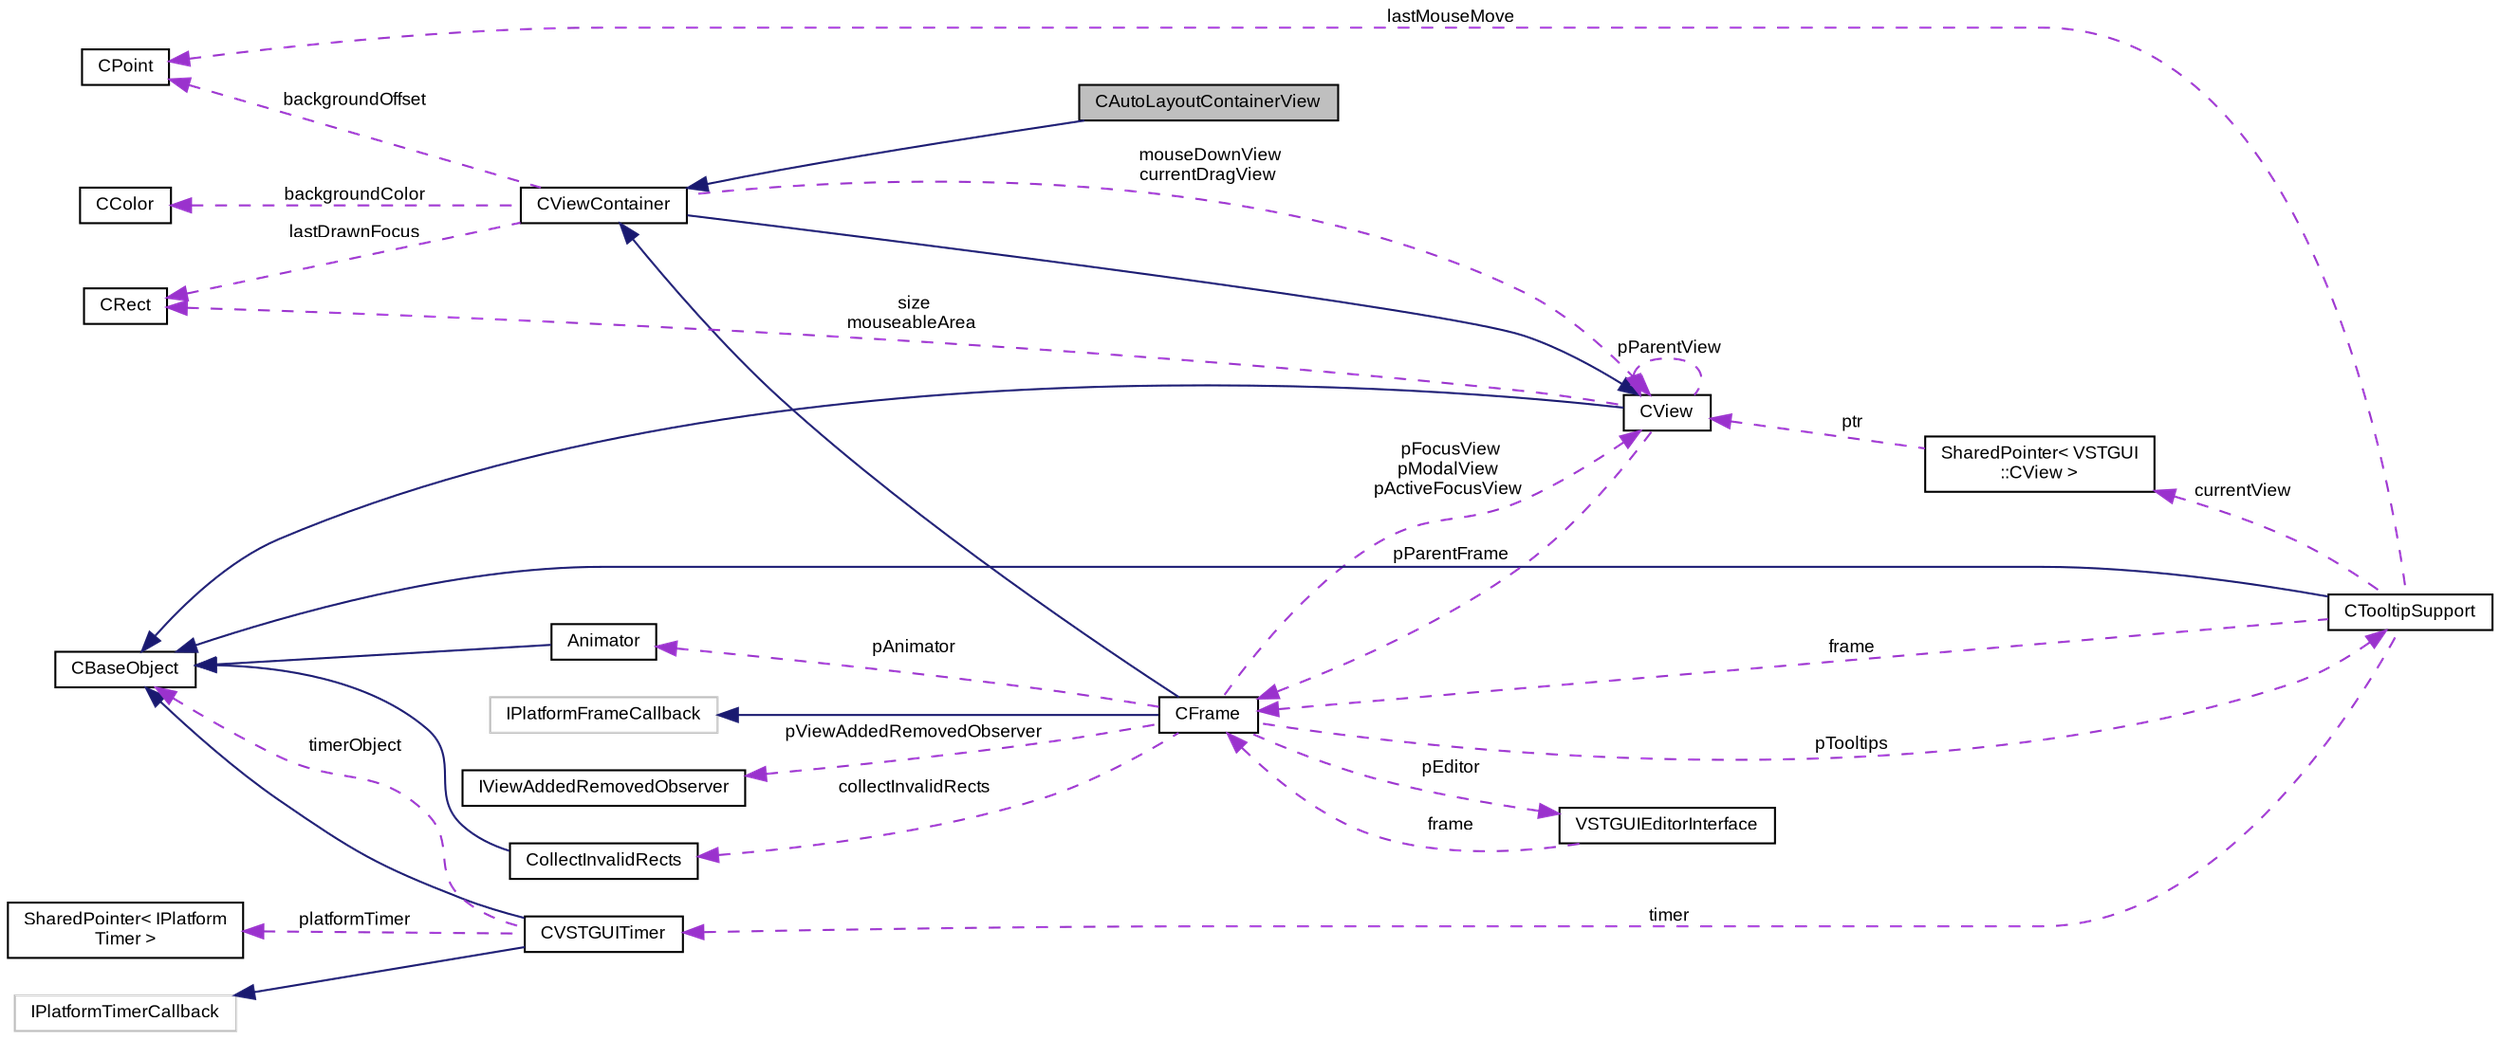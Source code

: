digraph "CAutoLayoutContainerView"
{
  bgcolor="transparent";
  edge [fontname="Arial",fontsize="9",labelfontname="Arial",labelfontsize="9"];
  node [fontname="Arial",fontsize="9",shape=record];
  rankdir="LR";
  Node1 [label="CAutoLayoutContainerView",height=0.2,width=0.4,color="black", fillcolor="grey75", style="filled" fontcolor="black"];
  Node2 -> Node1 [dir="back",color="midnightblue",fontsize="9",style="solid",fontname="Arial"];
  Node2 [label="CViewContainer",height=0.2,width=0.4,color="black",URL="$class_v_s_t_g_u_i_1_1_c_view_container.html",tooltip="Container Class of CView objects. "];
  Node3 -> Node2 [dir="back",color="midnightblue",fontsize="9",style="solid",fontname="Arial"];
  Node3 [label="CView",height=0.2,width=0.4,color="black",URL="$class_v_s_t_g_u_i_1_1_c_view.html",tooltip="Base Class of all view objects. "];
  Node4 -> Node3 [dir="back",color="midnightblue",fontsize="9",style="solid",fontname="Arial"];
  Node4 [label="CBaseObject",height=0.2,width=0.4,color="black",URL="$class_v_s_t_g_u_i_1_1_c_base_object.html",tooltip="Base Object with reference counter. "];
  Node5 -> Node3 [dir="back",color="darkorchid3",fontsize="9",style="dashed",label=" pParentFrame" ,fontname="Arial"];
  Node5 [label="CFrame",height=0.2,width=0.4,color="black",URL="$class_v_s_t_g_u_i_1_1_c_frame.html",tooltip="The CFrame is the parent container of all views. "];
  Node2 -> Node5 [dir="back",color="midnightblue",fontsize="9",style="solid",fontname="Arial"];
  Node6 -> Node5 [dir="back",color="midnightblue",fontsize="9",style="solid",fontname="Arial"];
  Node6 [label="IPlatformFrameCallback",height=0.2,width=0.4,color="grey75"];
  Node7 -> Node5 [dir="back",color="darkorchid3",fontsize="9",style="dashed",label=" pViewAddedRemovedObserver" ,fontname="Arial"];
  Node7 [label="IViewAddedRemovedObserver",height=0.2,width=0.4,color="black",URL="$class_v_s_t_g_u_i_1_1_i_view_added_removed_observer.html",tooltip="view added removed observer interface for CFrame "];
  Node3 -> Node5 [dir="back",color="darkorchid3",fontsize="9",style="dashed",label=" pFocusView\npModalView\npActiveFocusView" ,fontname="Arial"];
  Node8 -> Node5 [dir="back",color="darkorchid3",fontsize="9",style="dashed",label=" collectInvalidRects" ,fontname="Arial"];
  Node8 [label="CollectInvalidRects",height=0.2,width=0.4,color="black",URL="$struct_v_s_t_g_u_i_1_1_c_frame_1_1_collect_invalid_rects.html"];
  Node4 -> Node8 [dir="back",color="midnightblue",fontsize="9",style="solid",fontname="Arial"];
  Node9 -> Node5 [dir="back",color="darkorchid3",fontsize="9",style="dashed",label=" pAnimator" ,fontname="Arial"];
  Node9 [label="Animator",height=0.2,width=0.4,color="black",URL="$class_v_s_t_g_u_i_1_1_animation_1_1_animator.html",tooltip="Animation runner. "];
  Node4 -> Node9 [dir="back",color="midnightblue",fontsize="9",style="solid",fontname="Arial"];
  Node10 -> Node5 [dir="back",color="darkorchid3",fontsize="9",style="dashed",label=" pTooltips" ,fontname="Arial"];
  Node10 [label="CTooltipSupport",height=0.2,width=0.4,color="black",URL="$class_v_s_t_g_u_i_1_1_c_tooltip_support.html",tooltip="Generic Tooltip Support class. "];
  Node4 -> Node10 [dir="back",color="midnightblue",fontsize="9",style="solid",fontname="Arial"];
  Node5 -> Node10 [dir="back",color="darkorchid3",fontsize="9",style="dashed",label=" frame" ,fontname="Arial"];
  Node11 -> Node10 [dir="back",color="darkorchid3",fontsize="9",style="dashed",label=" lastMouseMove" ,fontname="Arial"];
  Node11 [label="CPoint",height=0.2,width=0.4,color="black",URL="$struct_v_s_t_g_u_i_1_1_c_point.html",tooltip="Point structure. "];
  Node12 -> Node10 [dir="back",color="darkorchid3",fontsize="9",style="dashed",label=" timer" ,fontname="Arial"];
  Node12 [label="CVSTGUITimer",height=0.2,width=0.4,color="black",URL="$class_v_s_t_g_u_i_1_1_c_v_s_t_g_u_i_timer.html",tooltip="A timer class, which posts timer messages to CBaseObjects or calls a lambda function (c++11 only)..."];
  Node4 -> Node12 [dir="back",color="midnightblue",fontsize="9",style="solid",fontname="Arial"];
  Node13 -> Node12 [dir="back",color="midnightblue",fontsize="9",style="solid",fontname="Arial"];
  Node13 [label="IPlatformTimerCallback",height=0.2,width=0.4,color="grey75"];
  Node4 -> Node12 [dir="back",color="darkorchid3",fontsize="9",style="dashed",label=" timerObject" ,fontname="Arial"];
  Node14 -> Node12 [dir="back",color="darkorchid3",fontsize="9",style="dashed",label=" platformTimer" ,fontname="Arial"];
  Node14 [label="SharedPointer\< IPlatform\lTimer \>",height=0.2,width=0.4,color="black",URL="$class_v_s_t_g_u_i_1_1_shared_pointer.html"];
  Node15 -> Node10 [dir="back",color="darkorchid3",fontsize="9",style="dashed",label=" currentView" ,fontname="Arial"];
  Node15 [label="SharedPointer\< VSTGUI\l::CView \>",height=0.2,width=0.4,color="black",URL="$class_v_s_t_g_u_i_1_1_shared_pointer.html"];
  Node3 -> Node15 [dir="back",color="darkorchid3",fontsize="9",style="dashed",label=" ptr" ,fontname="Arial"];
  Node16 -> Node5 [dir="back",color="darkorchid3",fontsize="9",style="dashed",label=" pEditor" ,fontname="Arial"];
  Node16 [label="VSTGUIEditorInterface",height=0.2,width=0.4,color="black",URL="$class_v_s_t_g_u_i_1_1_v_s_t_g_u_i_editor_interface.html"];
  Node5 -> Node16 [dir="back",color="darkorchid3",fontsize="9",style="dashed",label=" frame" ,fontname="Arial"];
  Node3 -> Node3 [dir="back",color="darkorchid3",fontsize="9",style="dashed",label=" pParentView" ,fontname="Arial"];
  Node17 -> Node3 [dir="back",color="darkorchid3",fontsize="9",style="dashed",label=" size\nmouseableArea" ,fontname="Arial"];
  Node17 [label="CRect",height=0.2,width=0.4,color="black",URL="$struct_v_s_t_g_u_i_1_1_c_rect.html",tooltip="Rect structure. "];
  Node3 -> Node2 [dir="back",color="darkorchid3",fontsize="9",style="dashed",label=" mouseDownView\ncurrentDragView" ,fontname="Arial"];
  Node11 -> Node2 [dir="back",color="darkorchid3",fontsize="9",style="dashed",label=" backgroundOffset" ,fontname="Arial"];
  Node18 -> Node2 [dir="back",color="darkorchid3",fontsize="9",style="dashed",label=" backgroundColor" ,fontname="Arial"];
  Node18 [label="CColor",height=0.2,width=0.4,color="black",URL="$struct_v_s_t_g_u_i_1_1_c_color.html",tooltip="RGBA Color structure. "];
  Node17 -> Node2 [dir="back",color="darkorchid3",fontsize="9",style="dashed",label=" lastDrawnFocus" ,fontname="Arial"];
}

